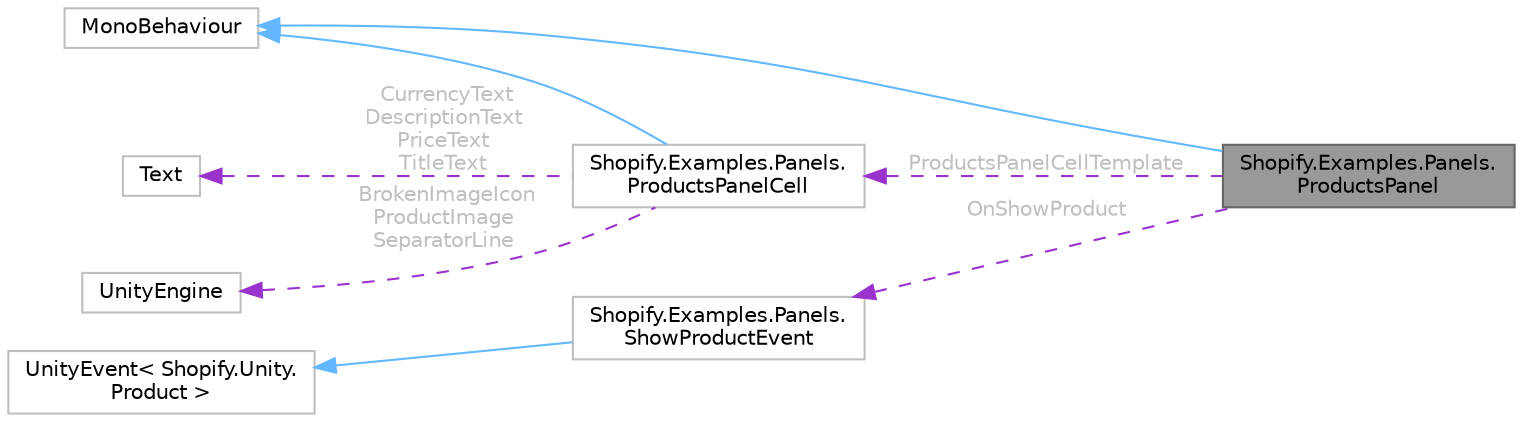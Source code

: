 digraph "Shopify.Examples.Panels.ProductsPanel"
{
 // LATEX_PDF_SIZE
  bgcolor="transparent";
  edge [fontname=Helvetica,fontsize=10,labelfontname=Helvetica,labelfontsize=10];
  node [fontname=Helvetica,fontsize=10,shape=box,height=0.2,width=0.4];
  rankdir="LR";
  Node1 [id="Node000001",label="Shopify.Examples.Panels.\lProductsPanel",height=0.2,width=0.4,color="gray40", fillcolor="grey60", style="filled", fontcolor="black",tooltip=" "];
  Node2 -> Node1 [id="edge1_Node000001_Node000002",dir="back",color="steelblue1",style="solid",tooltip=" "];
  Node2 [id="Node000002",label="MonoBehaviour",height=0.2,width=0.4,color="grey75", fillcolor="white", style="filled",tooltip=" "];
  Node3 -> Node1 [id="edge2_Node000001_Node000003",dir="back",color="darkorchid3",style="dashed",tooltip=" ",label=" OnShowProduct",fontcolor="grey" ];
  Node3 [id="Node000003",label="Shopify.Examples.Panels.\lShowProductEvent",height=0.2,width=0.4,color="grey75", fillcolor="white", style="filled",URL="$class_shopify_1_1_examples_1_1_panels_1_1_show_product_event.html",tooltip=" "];
  Node4 -> Node3 [id="edge3_Node000003_Node000004",dir="back",color="steelblue1",style="solid",tooltip=" "];
  Node4 [id="Node000004",label="UnityEvent\< Shopify.Unity.\lProduct \>",height=0.2,width=0.4,color="grey75", fillcolor="white", style="filled",tooltip=" "];
  Node5 -> Node1 [id="edge4_Node000001_Node000005",dir="back",color="darkorchid3",style="dashed",tooltip=" ",label=" ProductsPanelCellTemplate",fontcolor="grey" ];
  Node5 [id="Node000005",label="Shopify.Examples.Panels.\lProductsPanelCell",height=0.2,width=0.4,color="grey75", fillcolor="white", style="filled",URL="$class_shopify_1_1_examples_1_1_panels_1_1_products_panel_cell.html",tooltip=" "];
  Node2 -> Node5 [id="edge5_Node000005_Node000002",dir="back",color="steelblue1",style="solid",tooltip=" "];
  Node6 -> Node5 [id="edge6_Node000005_Node000006",dir="back",color="darkorchid3",style="dashed",tooltip=" ",label=" CurrencyText\nDescriptionText\nPriceText\nTitleText",fontcolor="grey" ];
  Node6 [id="Node000006",label="Text",height=0.2,width=0.4,color="grey75", fillcolor="white", style="filled",tooltip=" "];
  Node7 -> Node5 [id="edge7_Node000005_Node000007",dir="back",color="darkorchid3",style="dashed",tooltip=" ",label=" BrokenImageIcon\nProductImage\nSeparatorLine",fontcolor="grey" ];
  Node7 [id="Node000007",label="UnityEngine",height=0.2,width=0.4,color="grey75", fillcolor="white", style="filled",tooltip=" "];
}
